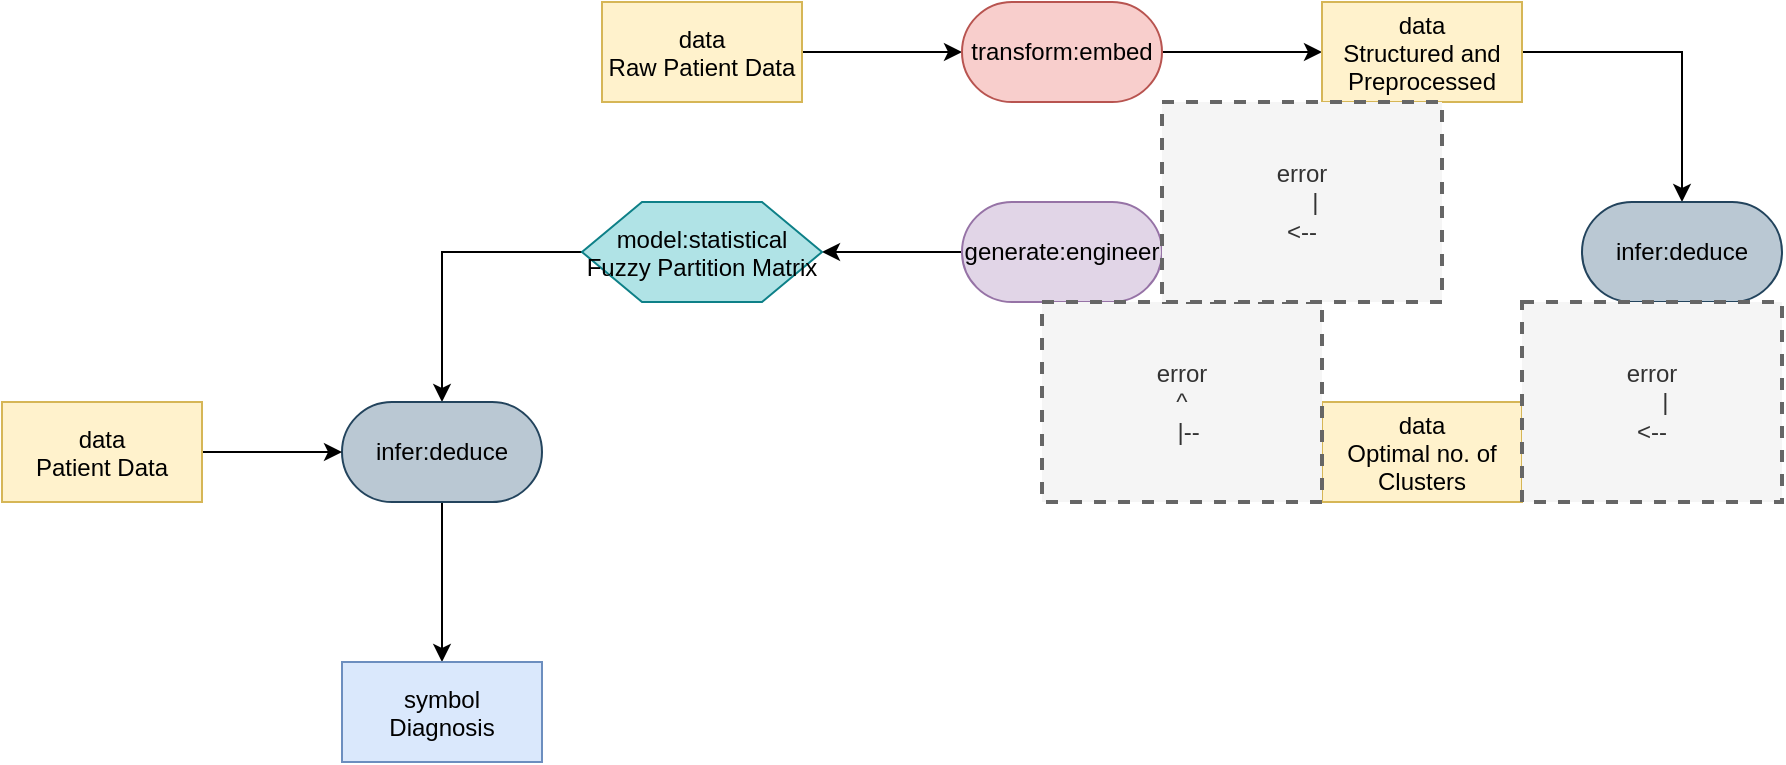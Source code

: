 <mxfile version="27.1.6" pages="2">
  <diagram name="Page-1" id="xKUDi7ugMRKgNnsEkQCC">
    <mxGraphModel dx="1429" dy="856" grid="1" gridSize="10" guides="1" tooltips="1" connect="1" arrows="1" fold="1" page="1" pageScale="1" pageWidth="3300" pageHeight="4681" math="0" shadow="0">
      <root>
        <mxCell id="0" />
        <mxCell id="1" parent="0" />
        <mxCell id="_zrpmfep48mrBp3t19Jl-3" style="edgeStyle=orthogonalEdgeStyle;rounded=0;orthogonalLoop=1;jettySize=auto;html=1;exitX=1;exitY=0.5;exitDx=0;exitDy=0;entryX=0;entryY=0.5;entryDx=0;entryDy=0;" parent="1" source="_zrpmfep48mrBp3t19Jl-1" target="_zrpmfep48mrBp3t19Jl-2" edge="1">
          <mxGeometry relative="1" as="geometry" />
        </mxCell>
        <mxCell id="_zrpmfep48mrBp3t19Jl-1" value="data&#xa;Raw Patient Data" style="rectangle;fillColor=#fff2cc;strokeColor=#d6b656;" parent="1" name="data" vertex="1">
          <mxGeometry x="660" y="430" width="100" height="50" as="geometry" />
        </mxCell>
        <mxCell id="_zrpmfep48mrBp3t19Jl-5" style="edgeStyle=orthogonalEdgeStyle;rounded=0;orthogonalLoop=1;jettySize=auto;html=1;exitX=1;exitY=0.5;exitDx=0;exitDy=0;entryX=0;entryY=0.5;entryDx=0;entryDy=0;" parent="1" source="_zrpmfep48mrBp3t19Jl-2" target="_zrpmfep48mrBp3t19Jl-4" edge="1">
          <mxGeometry relative="1" as="geometry" />
        </mxCell>
        <mxCell id="_zrpmfep48mrBp3t19Jl-2" value="transform:embed" style="rounded=1;whiteSpace=wrap;html=1;arcSize=50;fillColor=#f8cecc;strokeColor=#b85450;" parent="1" name="transform" vertex="1">
          <mxGeometry x="840" y="430" width="100" height="50" as="geometry" />
        </mxCell>
        <mxCell id="_zrpmfep48mrBp3t19Jl-7" style="edgeStyle=orthogonalEdgeStyle;rounded=0;orthogonalLoop=1;jettySize=auto;html=1;exitX=1;exitY=0.5;exitDx=0;exitDy=0;entryX=0.5;entryY=0;entryDx=0;entryDy=0;" parent="1" source="_zrpmfep48mrBp3t19Jl-4" target="_zrpmfep48mrBp3t19Jl-6" edge="1">
          <mxGeometry relative="1" as="geometry" />
        </mxCell>
        <mxCell id="_zrpmfep48mrBp3t19Jl-4" value="data&#xa;Structured and&#xa;Preprocessed" style="rectangle;fillColor=#fff2cc;strokeColor=#d6b656;" parent="1" name="data" vertex="1">
          <mxGeometry x="1020" y="430" width="100" height="50" as="geometry" />
        </mxCell>
        <mxCell id="_zrpmfep48mrBp3t19Jl-6" value="infer:deduce" style="rounded=1;whiteSpace=wrap;html=1;arcSize=50;fillColor=#bac8d3;strokeColor=#23445d;" parent="1" name="infer:deduce" vertex="1">
          <mxGeometry x="1150" y="530" width="100" height="50" as="geometry" />
        </mxCell>
        <mxCell id="_zrpmfep48mrBp3t19Jl-8" value="data&#xa;Optimal no. of&#xa;Clusters" style="rectangle;fillColor=#fff2cc;strokeColor=#d6b656;" parent="1" name="data" vertex="1">
          <mxGeometry x="1020" y="630" width="100" height="50" as="geometry" />
        </mxCell>
        <mxCell id="_zrpmfep48mrBp3t19Jl-11" value="&lt;div&gt;error&lt;/div&gt;&lt;div&gt;&amp;nbsp;&amp;nbsp;&amp;nbsp; |&lt;/div&gt;&lt;div&gt;&amp;lt;--&lt;/div&gt;" style="text;html=1;align=center;verticalAlign=middle;whiteSpace=wrap;rounded=0;dashed=1;fillColor=#f5f5f5;strokeColor=#666666;strokeWidth=2;fillStyle=auto;fontColor=#333333;" parent="1" name="text" vertex="1">
          <mxGeometry x="1120" y="580" width="130" height="100" as="geometry" />
        </mxCell>
        <mxCell id="_zrpmfep48mrBp3t19Jl-20" style="edgeStyle=orthogonalEdgeStyle;rounded=0;orthogonalLoop=1;jettySize=auto;html=1;exitX=0;exitY=0.5;exitDx=0;exitDy=0;entryX=1;entryY=0.5;entryDx=0;entryDy=0;" parent="1" source="_zrpmfep48mrBp3t19Jl-12" target="_zrpmfep48mrBp3t19Jl-19" edge="1">
          <mxGeometry relative="1" as="geometry" />
        </mxCell>
        <mxCell id="_zrpmfep48mrBp3t19Jl-12" value="generate:engineer" style="rounded=1;whiteSpace=wrap;html=1;arcSize=50;fillColor=#e1d5e7;strokeColor=#9673a6;" parent="1" name="generate:engineer" vertex="1">
          <mxGeometry x="840" y="530" width="100" height="50" as="geometry" />
        </mxCell>
        <mxCell id="_zrpmfep48mrBp3t19Jl-14" value="&lt;div&gt;error&lt;/div&gt;&lt;div&gt;^&lt;/div&gt;&lt;div&gt;&amp;nbsp; |--&lt;/div&gt;" style="text;html=1;align=center;verticalAlign=middle;whiteSpace=wrap;rounded=0;dashed=1;fillColor=#f5f5f5;strokeColor=#666666;strokeWidth=2;textDirection=ltr;fillStyle=auto;fontColor=#333333;" parent="1" name="text" vertex="1">
          <mxGeometry x="880" y="580" width="140" height="100" as="geometry" />
        </mxCell>
        <mxCell id="_zrpmfep48mrBp3t19Jl-18" value="&lt;div&gt;error&lt;/div&gt;&lt;div&gt;&amp;nbsp;&amp;nbsp;&amp;nbsp; |&lt;/div&gt;&lt;div&gt;&amp;lt;--&lt;/div&gt;" style="text;html=1;align=center;verticalAlign=middle;whiteSpace=wrap;rounded=0;dashed=1;fillColor=#f5f5f5;strokeColor=#666666;strokeWidth=2;shadow=0;glass=0;fillStyle=auto;fontColor=#333333;" parent="1" name="text" vertex="1">
          <mxGeometry x="940" y="480" width="140" height="100" as="geometry" />
        </mxCell>
        <mxCell id="_zrpmfep48mrBp3t19Jl-22" style="edgeStyle=orthogonalEdgeStyle;rounded=0;orthogonalLoop=1;jettySize=auto;html=1;exitX=0;exitY=0.5;exitDx=0;exitDy=0;entryX=0.5;entryY=0;entryDx=0;entryDy=0;" parent="1" source="_zrpmfep48mrBp3t19Jl-19" target="_zrpmfep48mrBp3t19Jl-21" edge="1">
          <mxGeometry relative="1" as="geometry" />
        </mxCell>
        <mxCell id="_zrpmfep48mrBp3t19Jl-19" value="model:statistical&#xa;Fuzzy Partition Matrix" style="shape=hexagon;perimeter=hexagonPerimeter2;fillColor=#b0e3e6;strokeColor=#0e8088;" parent="1" name="model" vertex="1">
          <mxGeometry x="650" y="530" width="120" height="50" as="geometry" />
        </mxCell>
        <mxCell id="_zrpmfep48mrBp3t19Jl-26" style="edgeStyle=orthogonalEdgeStyle;rounded=0;orthogonalLoop=1;jettySize=auto;html=1;exitX=0.5;exitY=1;exitDx=0;exitDy=0;entryX=0.5;entryY=0;entryDx=0;entryDy=0;" parent="1" source="_zrpmfep48mrBp3t19Jl-21" target="_zrpmfep48mrBp3t19Jl-25" edge="1">
          <mxGeometry relative="1" as="geometry" />
        </mxCell>
        <mxCell id="_zrpmfep48mrBp3t19Jl-21" value="infer:deduce" style="rounded=1;whiteSpace=wrap;html=1;arcSize=50;fillColor=#bac8d3;strokeColor=#23445d;" parent="1" name="infer:deduce" vertex="1">
          <mxGeometry x="530" y="630" width="100" height="50" as="geometry" />
        </mxCell>
        <mxCell id="_zrpmfep48mrBp3t19Jl-24" style="edgeStyle=orthogonalEdgeStyle;rounded=0;orthogonalLoop=1;jettySize=auto;html=1;exitX=1;exitY=0.5;exitDx=0;exitDy=0;entryX=0;entryY=0.5;entryDx=0;entryDy=0;" parent="1" source="_zrpmfep48mrBp3t19Jl-23" target="_zrpmfep48mrBp3t19Jl-21" edge="1">
          <mxGeometry relative="1" as="geometry" />
        </mxCell>
        <mxCell id="_zrpmfep48mrBp3t19Jl-23" value="data&#xa;Patient Data" style="rectangle;fillColor=#fff2cc;strokeColor=#d6b656;" parent="1" name="data" vertex="1">
          <mxGeometry x="360" y="630" width="100" height="50" as="geometry" />
        </mxCell>
        <mxCell id="_zrpmfep48mrBp3t19Jl-25" value="symbol&#xa;Diagnosis" style="rectangle;fillColor=#dae8fc;strokeColor=#6c8ebf;" parent="1" name="symbol" vertex="1">
          <mxGeometry x="530" y="760" width="100" height="50" as="geometry" />
        </mxCell>
      </root>
    </mxGraphModel>
  </diagram>
  <diagram name="Copy of Page-1" id="yrUNvnE2PxEtXD6MY3nN">
    <mxGraphModel dx="1123" dy="673" grid="1" gridSize="10" guides="1" tooltips="1" connect="1" arrows="1" fold="1" page="1" pageScale="1" pageWidth="3300" pageHeight="4681" math="0" shadow="0">
      <root>
        <mxCell id="iHE3NAWBar-RvV93PteG-0" />
        <mxCell id="iHE3NAWBar-RvV93PteG-1" parent="iHE3NAWBar-RvV93PteG-0" />
        <mxCell id="iHE3NAWBar-RvV93PteG-2" style="edgeStyle=orthogonalEdgeStyle;rounded=0;orthogonalLoop=1;jettySize=auto;html=1;exitX=1;exitY=0.5;exitDx=0;exitDy=0;entryX=0;entryY=0.5;entryDx=0;entryDy=0;" edge="1" parent="iHE3NAWBar-RvV93PteG-1" source="iHE3NAWBar-RvV93PteG-3" target="iHE3NAWBar-RvV93PteG-5">
          <mxGeometry relative="1" as="geometry" />
        </mxCell>
        <mxCell id="iHE3NAWBar-RvV93PteG-3" value="data&#xa;Raw Patient Data" style="rectangle;fillColor=#fff2cc;strokeColor=#d6b656;" name="data" vertex="1" parent="iHE3NAWBar-RvV93PteG-1">
          <mxGeometry x="660" y="430" width="100" height="50" as="geometry" />
        </mxCell>
        <mxCell id="iHE3NAWBar-RvV93PteG-4" style="edgeStyle=orthogonalEdgeStyle;rounded=0;orthogonalLoop=1;jettySize=auto;html=1;exitX=1;exitY=0.5;exitDx=0;exitDy=0;entryX=0;entryY=0.5;entryDx=0;entryDy=0;" edge="1" parent="iHE3NAWBar-RvV93PteG-1" source="iHE3NAWBar-RvV93PteG-5" target="iHE3NAWBar-RvV93PteG-7">
          <mxGeometry relative="1" as="geometry" />
        </mxCell>
        <mxCell id="iHE3NAWBar-RvV93PteG-5" value="transform:embed" style="rounded=1;whiteSpace=wrap;html=1;arcSize=50;fillColor=#f8cecc;strokeColor=#b85450;" name="transform" vertex="1" parent="iHE3NAWBar-RvV93PteG-1">
          <mxGeometry x="840" y="430" width="100" height="50" as="geometry" />
        </mxCell>
        <mxCell id="iHE3NAWBar-RvV93PteG-6" style="edgeStyle=orthogonalEdgeStyle;rounded=0;orthogonalLoop=1;jettySize=auto;html=1;exitX=1;exitY=0.5;exitDx=0;exitDy=0;entryX=0.5;entryY=0;entryDx=0;entryDy=0;" edge="1" parent="iHE3NAWBar-RvV93PteG-1" source="iHE3NAWBar-RvV93PteG-7" target="iHE3NAWBar-RvV93PteG-8">
          <mxGeometry relative="1" as="geometry" />
        </mxCell>
        <mxCell id="SJLPxxMQTTI-8SmlOLF0-0" style="edgeStyle=orthogonalEdgeStyle;rounded=0;orthogonalLoop=1;jettySize=auto;html=1;exitX=0.5;exitY=1;exitDx=0;exitDy=0;entryX=1;entryY=0.5;entryDx=0;entryDy=0;" edge="1" parent="iHE3NAWBar-RvV93PteG-1" source="iHE3NAWBar-RvV93PteG-7" target="iHE3NAWBar-RvV93PteG-12">
          <mxGeometry relative="1" as="geometry" />
        </mxCell>
        <mxCell id="iHE3NAWBar-RvV93PteG-7" value="data&#xa;Structured and&#xa;Preprocessed" style="rectangle;fillColor=#fff2cc;strokeColor=#d6b656;" name="data" vertex="1" parent="iHE3NAWBar-RvV93PteG-1">
          <mxGeometry x="1020" y="430" width="100" height="50" as="geometry" />
        </mxCell>
        <mxCell id="SJLPxxMQTTI-8SmlOLF0-2" style="edgeStyle=orthogonalEdgeStyle;rounded=0;orthogonalLoop=1;jettySize=auto;html=1;exitX=0.5;exitY=1;exitDx=0;exitDy=0;entryX=1;entryY=0.5;entryDx=0;entryDy=0;" edge="1" parent="iHE3NAWBar-RvV93PteG-1" source="iHE3NAWBar-RvV93PteG-8" target="iHE3NAWBar-RvV93PteG-9">
          <mxGeometry relative="1" as="geometry" />
        </mxCell>
        <mxCell id="iHE3NAWBar-RvV93PteG-8" value="infer:deduce" style="rounded=1;whiteSpace=wrap;html=1;arcSize=50;fillColor=#bac8d3;strokeColor=#23445d;" name="infer:deduce" vertex="1" parent="iHE3NAWBar-RvV93PteG-1">
          <mxGeometry x="1150" y="530" width="100" height="50" as="geometry" />
        </mxCell>
        <mxCell id="SJLPxxMQTTI-8SmlOLF0-1" style="edgeStyle=orthogonalEdgeStyle;rounded=0;orthogonalLoop=1;jettySize=auto;html=1;exitX=0;exitY=0.5;exitDx=0;exitDy=0;entryX=0.5;entryY=1;entryDx=0;entryDy=0;" edge="1" parent="iHE3NAWBar-RvV93PteG-1" source="iHE3NAWBar-RvV93PteG-9" target="iHE3NAWBar-RvV93PteG-12">
          <mxGeometry relative="1" as="geometry" />
        </mxCell>
        <mxCell id="iHE3NAWBar-RvV93PteG-9" value="data&#xa;Optimal no. of&#xa;Clusters" style="rectangle;fillColor=#fff2cc;strokeColor=#d6b656;" name="data" vertex="1" parent="iHE3NAWBar-RvV93PteG-1">
          <mxGeometry x="1020" y="630" width="100" height="50" as="geometry" />
        </mxCell>
        <mxCell id="iHE3NAWBar-RvV93PteG-11" style="edgeStyle=orthogonalEdgeStyle;rounded=0;orthogonalLoop=1;jettySize=auto;html=1;exitX=0;exitY=0.5;exitDx=0;exitDy=0;entryX=1;entryY=0.5;entryDx=0;entryDy=0;" edge="1" parent="iHE3NAWBar-RvV93PteG-1" source="iHE3NAWBar-RvV93PteG-12" target="iHE3NAWBar-RvV93PteG-16">
          <mxGeometry relative="1" as="geometry" />
        </mxCell>
        <mxCell id="iHE3NAWBar-RvV93PteG-12" value="generate:engineer" style="rounded=1;whiteSpace=wrap;html=1;arcSize=50;fillColor=#e1d5e7;strokeColor=#9673a6;" name="generate:engineer" vertex="1" parent="iHE3NAWBar-RvV93PteG-1" tooltip="⚠️ Node not part of any valid pattern.">
          <mxGeometry x="840" y="530" width="100" height="50" as="geometry" />
        </mxCell>
        <mxCell id="iHE3NAWBar-RvV93PteG-15" style="edgeStyle=orthogonalEdgeStyle;rounded=0;orthogonalLoop=1;jettySize=auto;html=1;exitX=0;exitY=0.5;exitDx=0;exitDy=0;entryX=0.5;entryY=0;entryDx=0;entryDy=0;" edge="1" parent="iHE3NAWBar-RvV93PteG-1" source="iHE3NAWBar-RvV93PteG-16" target="iHE3NAWBar-RvV93PteG-18">
          <mxGeometry relative="1" as="geometry" />
        </mxCell>
        <mxCell id="iHE3NAWBar-RvV93PteG-16" value="model:statistical&#xa;Fuzzy Partition Matrix" style="shape=hexagon;perimeter=hexagonPerimeter2;fillColor=#b0e3e6;strokeColor=#0e8088;" name="model" vertex="1" parent="iHE3NAWBar-RvV93PteG-1">
          <mxGeometry x="650" y="530" width="120" height="50" as="geometry" />
        </mxCell>
        <mxCell id="iHE3NAWBar-RvV93PteG-17" style="edgeStyle=orthogonalEdgeStyle;rounded=0;orthogonalLoop=1;jettySize=auto;html=1;exitX=0.5;exitY=1;exitDx=0;exitDy=0;entryX=0.5;entryY=0;entryDx=0;entryDy=0;" edge="1" parent="iHE3NAWBar-RvV93PteG-1" source="iHE3NAWBar-RvV93PteG-18" target="iHE3NAWBar-RvV93PteG-21">
          <mxGeometry relative="1" as="geometry" />
        </mxCell>
        <mxCell id="iHE3NAWBar-RvV93PteG-18" value="infer:deduce" style="rounded=1;whiteSpace=wrap;html=1;arcSize=50;fillColor=#bac8d3;strokeColor=#23445d;" name="infer:deduce" vertex="1" parent="iHE3NAWBar-RvV93PteG-1">
          <mxGeometry x="530" y="630" width="100" height="50" as="geometry" />
        </mxCell>
        <mxCell id="iHE3NAWBar-RvV93PteG-19" style="edgeStyle=orthogonalEdgeStyle;rounded=0;orthogonalLoop=1;jettySize=auto;html=1;exitX=1;exitY=0.5;exitDx=0;exitDy=0;entryX=0;entryY=0.5;entryDx=0;entryDy=0;" edge="1" parent="iHE3NAWBar-RvV93PteG-1" source="iHE3NAWBar-RvV93PteG-20" target="iHE3NAWBar-RvV93PteG-18">
          <mxGeometry relative="1" as="geometry" />
        </mxCell>
        <mxCell id="iHE3NAWBar-RvV93PteG-20" value="data&#xa;Patient Data" style="rectangle;fillColor=#fff2cc;strokeColor=#d6b656;" name="data" vertex="1" parent="iHE3NAWBar-RvV93PteG-1">
          <mxGeometry x="360" y="630" width="100" height="50" as="geometry" />
        </mxCell>
        <mxCell id="iHE3NAWBar-RvV93PteG-21" value="symbol&#xa;Diagnosis" style="rectangle;fillColor=#dae8fc;strokeColor=#6c8ebf;" name="symbol" vertex="1" parent="iHE3NAWBar-RvV93PteG-1">
          <mxGeometry x="530" y="760" width="100" height="50" as="geometry" />
        </mxCell>
      </root>
    </mxGraphModel>
  </diagram>
</mxfile>
